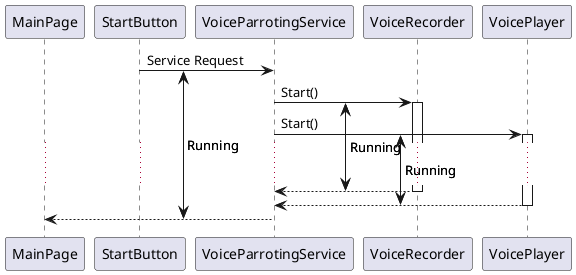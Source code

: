 @startuml VoiceParrotingSequence_Start
!pragma teoz true
participant MainPage
participant StartButton
participant VoiceParrotingService as Service
{service_start} StartButton -> Service : Service Request

{recorder_start} Service -> VoiceRecorder : Start()
activate VoiceRecorder

' Service -> Service : Wait for the delay timer ends

{player_start} Service -> VoicePlayer : Start()
activate VoicePlayer

... ...

{recorder_end} VoiceRecorder --> Service 
deactivate VoiceRecorder

{player_end} VoicePlayer --> Service
deactivate VoicePlayer

'Service -> VoiceRecorder : Finalize
'Service -> VoicePlayer : Finalize

{service_end} Service --> MainPage 

{service_start} <-> {service_end} : Running
{recorder_start} <-> {recorder_end} : Running
{player_start} <-> {player_end} : Running

@enduml